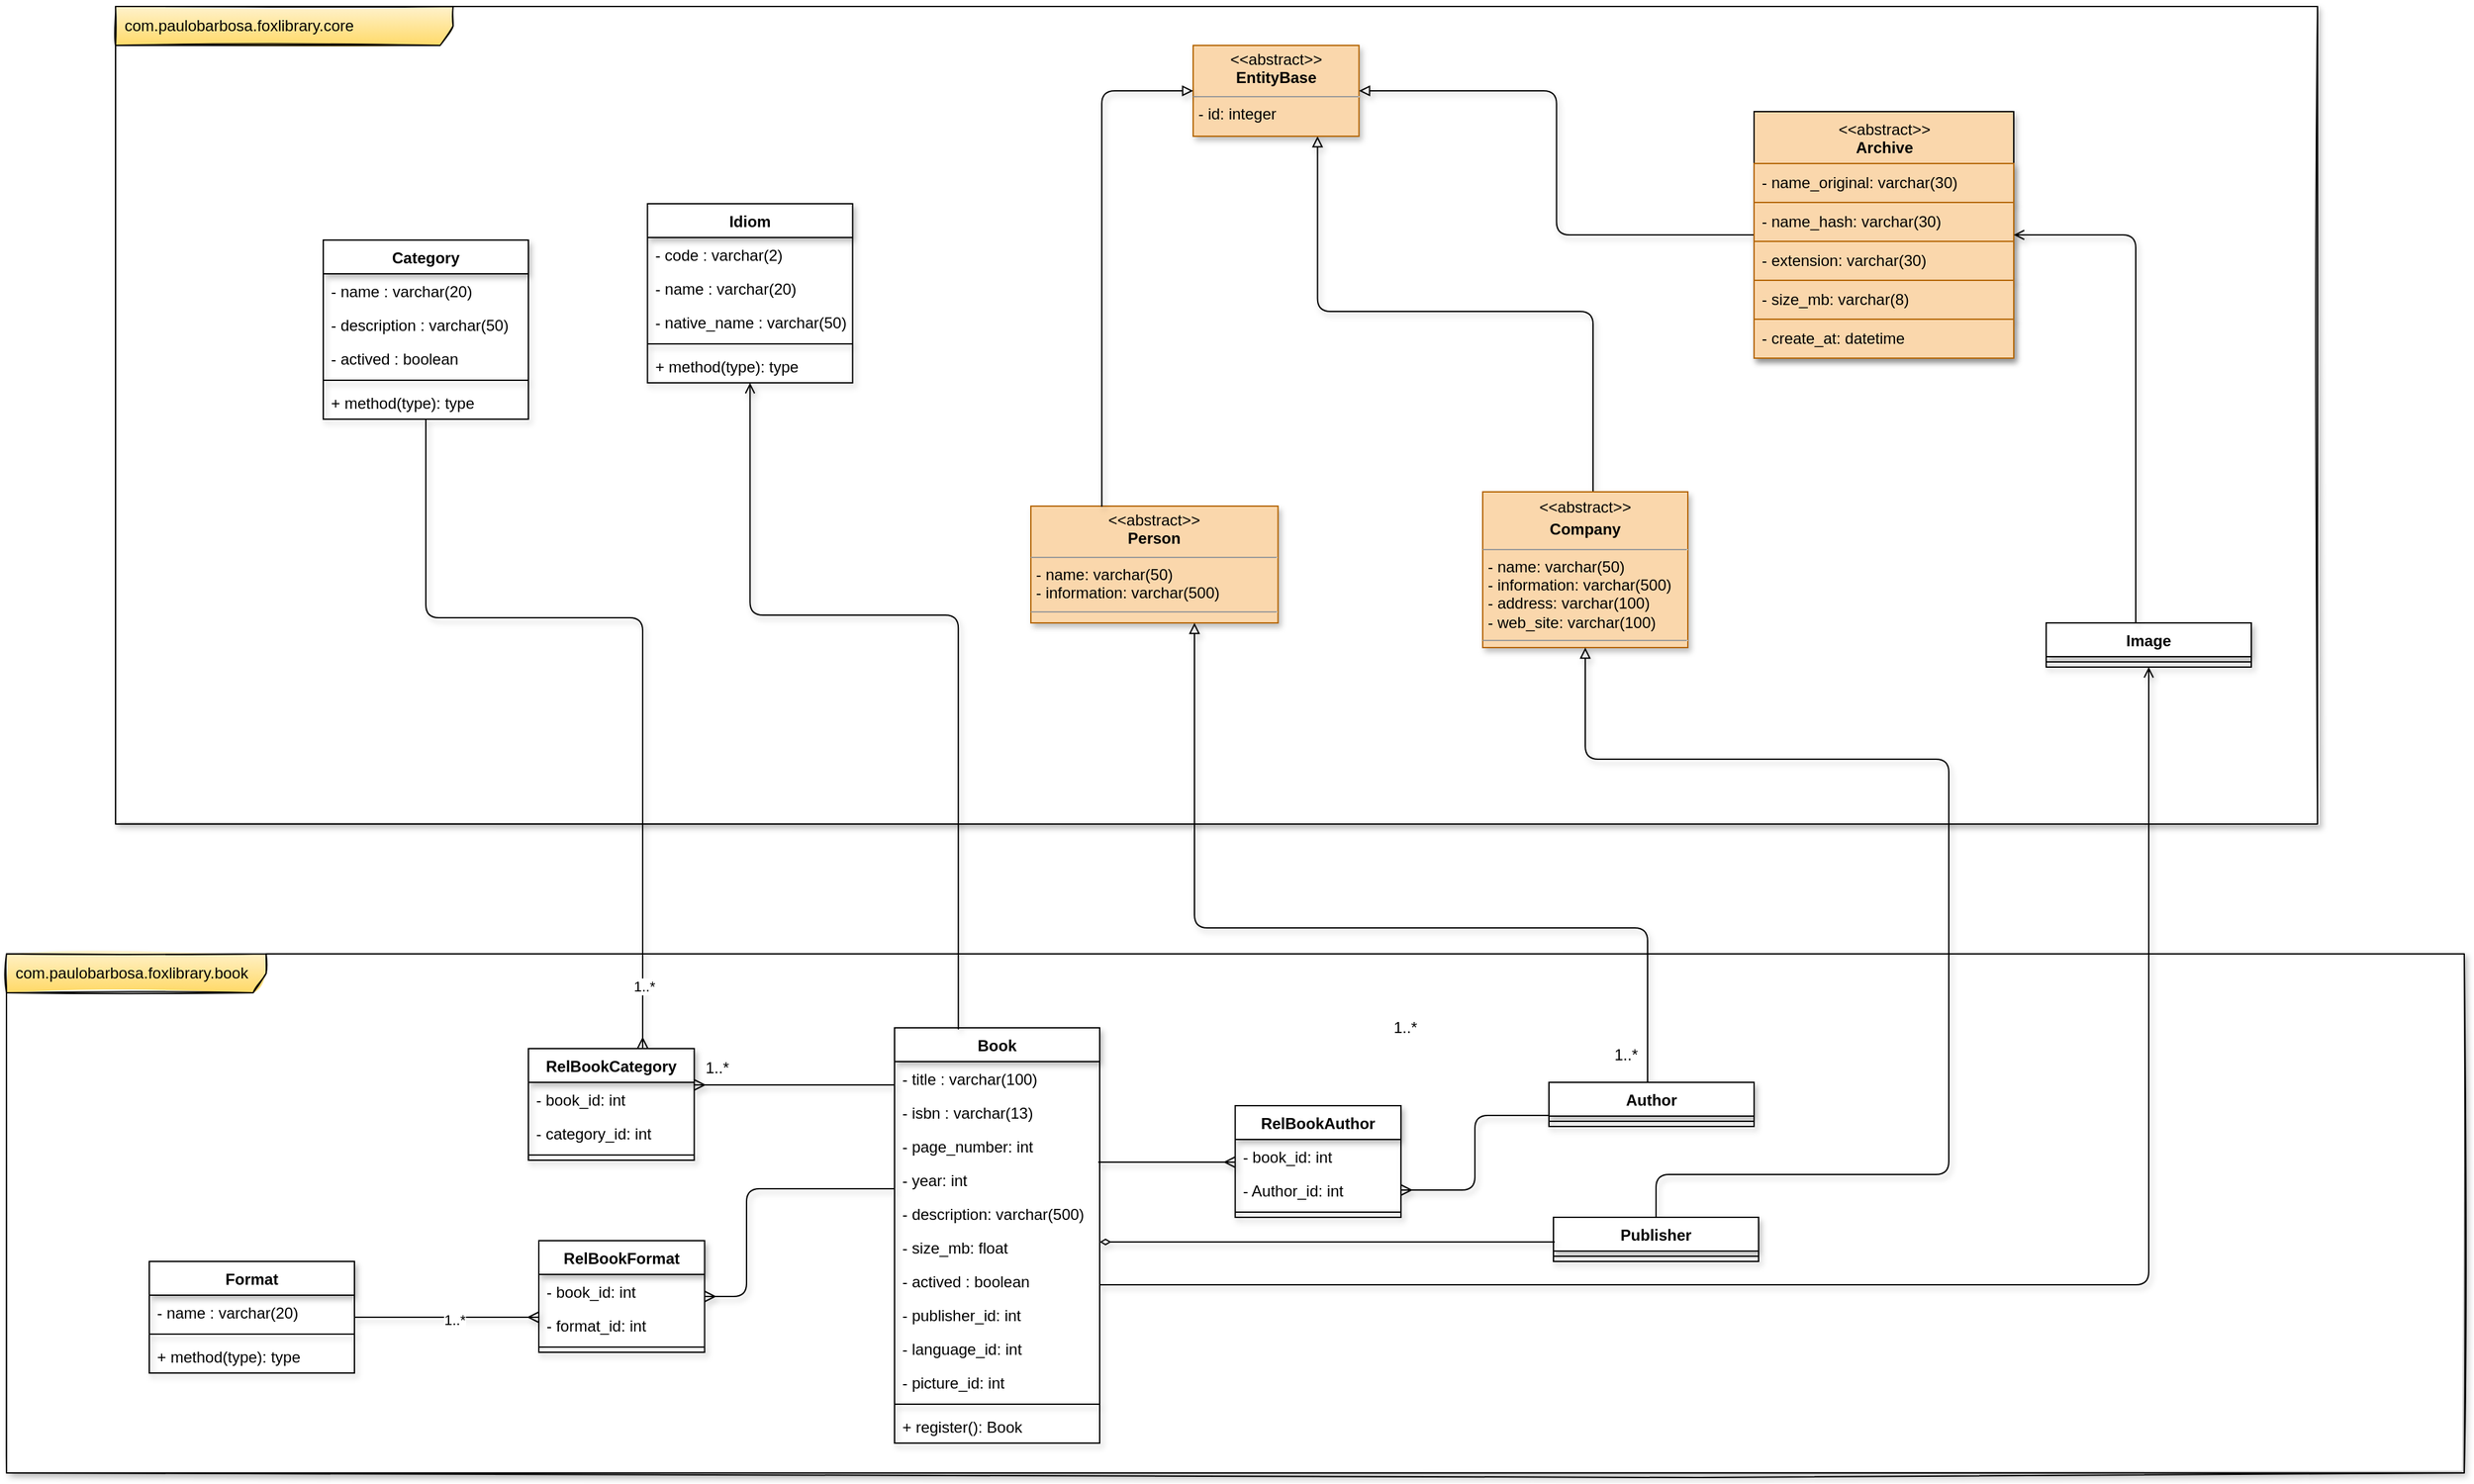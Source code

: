 <mxfile version="20.2.3" type="device"><diagram id="_a4kEIBP4VcMy15P3Lvp" name="Página-1"><mxGraphModel dx="4329" dy="2783" grid="1" gridSize="10" guides="1" tooltips="1" connect="1" arrows="1" fold="1" page="1" pageScale="1" pageWidth="1169" pageHeight="827" background="#FFFFFF" math="0" shadow="0"><root><mxCell id="0"/><mxCell id="1" parent="0"/><mxCell id="xvVdx18MZPaOGIBOBmCP-2" value="com.paulobarbosa.foxlibrary.core" style="shape=umlFrame;whiteSpace=wrap;html=1;width=260;height=30;boundedLbl=1;verticalAlign=middle;align=left;spacingLeft=5;swimlaneFillColor=default;shadow=1;sketch=1;points=[];strokeWidth=1;fillColor=#fff2cc;strokeColor=#000000;gradientColor=#ffd966;" parent="1" vertex="1"><mxGeometry x="-926" y="-741" width="1696" height="630" as="geometry"/></mxCell><mxCell id="xvVdx18MZPaOGIBOBmCP-9" value="com.paulobarbosa.foxlibrary.book" style="shape=umlFrame;whiteSpace=wrap;html=1;width=200;height=30;boundedLbl=1;verticalAlign=middle;align=left;spacingLeft=5;fontFamily=Helvetica;fontSize=12;shadow=1;sketch=1;swimlaneFillColor=default;fillColor=#fff2cc;strokeColor=#000000;gradientColor=#ffd966;" parent="1" vertex="1"><mxGeometry x="-1010" y="-11" width="1893" height="400" as="geometry"/></mxCell><mxCell id="XLRs5LXY_0hNzCLyWaXc-1" style="edgeStyle=orthogonalEdgeStyle;rounded=1;orthogonalLoop=1;jettySize=auto;html=1;entryX=0.75;entryY=1;entryDx=0;entryDy=0;shadow=1;sketch=0;swimlaneLine=1;endArrow=block;endFill=0;" parent="1" source="xvVdx18MZPaOGIBOBmCP-17" target="xvVdx18MZPaOGIBOBmCP-3" edge="1"><mxGeometry relative="1" as="geometry"><Array as="points"><mxPoint x="212" y="-506"/><mxPoint y="-506"/></Array></mxGeometry></mxCell><mxCell id="xvVdx18MZPaOGIBOBmCP-17" value="&lt;p style=&quot;margin: 4px 0px 0px; text-align: center; line-height: 1.4;&quot;&gt;&amp;lt;&amp;lt;abstract&amp;gt;&amp;gt;&lt;br&gt;&lt;b&gt;Company&lt;/b&gt;&lt;br&gt;&lt;/p&gt;&lt;hr size=&quot;1&quot;&gt;&lt;p style=&quot;margin:0px;margin-left:4px;&quot;&gt;- name: varchar(50)&lt;/p&gt;&lt;p style=&quot;margin:0px;margin-left:4px;&quot;&gt;- information: varchar(500)&amp;nbsp;&lt;/p&gt;&lt;p style=&quot;margin:0px;margin-left:4px;&quot;&gt;- address: varchar(100)&lt;br&gt;- web_site: varchar(100)&lt;br&gt;&lt;/p&gt;&lt;hr size=&quot;1&quot;&gt;&lt;p style=&quot;margin:0px;margin-left:4px;&quot;&gt;&lt;br&gt;&lt;/p&gt;" style="verticalAlign=top;align=left;overflow=fill;fontSize=12;fontFamily=Helvetica;html=1;glass=0;shadow=1;direction=west;sketch=0;swimlaneLine=1;swimlaneFillColor=default;fillColor=#fad7ac;strokeColor=#b46504;" parent="1" vertex="1"><mxGeometry x="127.0" y="-367" width="158" height="120" as="geometry"/></mxCell><mxCell id="xvVdx18MZPaOGIBOBmCP-3" value="&lt;p style=&quot;margin:0px;margin-top:4px;text-align:center;&quot;&gt;&amp;lt;&amp;lt;abstract&amp;gt;&amp;gt;&lt;b&gt;&lt;br&gt;EntityBase&lt;/b&gt;&lt;/p&gt;&lt;hr size=&quot;1&quot;&gt;&lt;p style=&quot;margin:0px;margin-left:4px;&quot;&gt;- id: integer&lt;/p&gt;&lt;p style=&quot;margin:0px;margin-left:4px;&quot;&gt;&lt;br&gt;&lt;/p&gt;" style="verticalAlign=top;align=left;overflow=fill;fontSize=12;fontFamily=Helvetica;html=1;shadow=1;sketch=0;swimlaneLine=1;swimlaneFillColor=default;fillColor=#fad7ac;strokeColor=#b46504;" parent="1" vertex="1"><mxGeometry x="-96" y="-711" width="127.71" height="70" as="geometry"/></mxCell><mxCell id="xvVdx18MZPaOGIBOBmCP-4" value="&lt;p style=&quot;margin:0px;margin-top:4px;text-align:center;&quot;&gt;&amp;lt;&amp;lt;abstract&amp;gt;&amp;gt;&lt;br&gt;&lt;b&gt;Person&lt;/b&gt;&lt;br&gt;&lt;/p&gt;&lt;hr size=&quot;1&quot;&gt;&lt;p style=&quot;margin:0px;margin-left:4px;&quot;&gt;- name: varchar(50)&lt;/p&gt;&lt;p style=&quot;margin:0px;margin-left:4px;&quot;&gt;- information: varchar(500)&amp;nbsp;&lt;/p&gt;&lt;hr size=&quot;1&quot;&gt;&lt;p style=&quot;margin:0px;margin-left:4px;&quot;&gt;&lt;br&gt;&lt;/p&gt;" style="verticalAlign=top;align=left;overflow=fill;fontSize=12;fontFamily=Helvetica;html=1;glass=0;shadow=1;sketch=0;swimlaneLine=1;swimlaneFillColor=default;fillColor=#fad7ac;strokeColor=#b46504;" parent="1" vertex="1"><mxGeometry x="-221" y="-356" width="190.35" height="90" as="geometry"/></mxCell><mxCell id="xvVdx18MZPaOGIBOBmCP-5" style="edgeStyle=orthogonalEdgeStyle;orthogonalLoop=1;jettySize=auto;html=1;exitX=0.287;exitY=0.005;exitDx=0;exitDy=0;entryX=0;entryY=0.5;entryDx=0;entryDy=0;fontFamily=Helvetica;fontSize=12;shadow=1;rounded=1;exitPerimeter=0;jumpStyle=gap;sketch=0;swimlaneLine=1;endArrow=block;endFill=0;" parent="1" source="xvVdx18MZPaOGIBOBmCP-4" target="xvVdx18MZPaOGIBOBmCP-3" edge="1"><mxGeometry relative="1" as="geometry"/></mxCell><mxCell id="dBhiBztnP12UG4fzQn2T-1" value="Idiom" style="swimlane;fontStyle=1;align=center;verticalAlign=top;childLayout=stackLayout;horizontal=1;startSize=26;horizontalStack=0;resizeParent=1;resizeParentMax=0;resizeLast=0;collapsible=1;marginBottom=0;shadow=1;rounded=0;glass=0;sketch=0;swimlaneFillColor=none;swimlaneLine=1;" parent="1" vertex="1"><mxGeometry x="-516.29" y="-589" width="158" height="138" as="geometry"><mxRectangle x="70" y="390" width="70" height="30" as="alternateBounds"/></mxGeometry></mxCell><mxCell id="dBhiBztnP12UG4fzQn2T-2" value="- code : varchar(2)&#10;&#10;" style="text;align=left;verticalAlign=top;spacingLeft=4;spacingRight=4;overflow=hidden;rotatable=0;points=[[0,0.5],[1,0.5]];portConstraint=eastwest;shadow=1;sketch=0;swimlaneLine=1;" parent="dBhiBztnP12UG4fzQn2T-1" vertex="1"><mxGeometry y="26" width="158" height="26" as="geometry"/></mxCell><mxCell id="dBhiBztnP12UG4fzQn2T-5" value="- name : varchar(20)&#10;&#10;" style="text;align=left;verticalAlign=top;spacingLeft=4;spacingRight=4;overflow=hidden;rotatable=0;points=[[0,0.5],[1,0.5]];portConstraint=eastwest;shadow=1;sketch=0;swimlaneLine=1;" parent="dBhiBztnP12UG4fzQn2T-1" vertex="1"><mxGeometry y="52" width="158" height="26" as="geometry"/></mxCell><mxCell id="dBhiBztnP12UG4fzQn2T-6" value="- native_name : varchar(50)&#10;&#10;" style="text;align=left;verticalAlign=top;spacingLeft=4;spacingRight=4;overflow=hidden;rotatable=0;points=[[0,0.5],[1,0.5]];portConstraint=eastwest;shadow=1;sketch=0;swimlaneLine=1;" parent="dBhiBztnP12UG4fzQn2T-1" vertex="1"><mxGeometry y="78" width="158" height="26" as="geometry"/></mxCell><mxCell id="dBhiBztnP12UG4fzQn2T-3" value="" style="line;strokeWidth=1;align=left;verticalAlign=middle;spacingTop=-1;spacingLeft=3;spacingRight=3;rotatable=0;labelPosition=right;points=[];portConstraint=eastwest;sketch=0;shadow=1;swimlaneLine=1;" parent="dBhiBztnP12UG4fzQn2T-1" vertex="1"><mxGeometry y="104" width="158" height="8" as="geometry"/></mxCell><mxCell id="dBhiBztnP12UG4fzQn2T-4" value="+ method(type): type" style="text;align=left;verticalAlign=top;spacingLeft=4;spacingRight=4;overflow=hidden;rotatable=0;points=[[0,0.5],[1,0.5]];portConstraint=eastwest;shadow=1;sketch=0;swimlaneLine=1;" parent="dBhiBztnP12UG4fzQn2T-1" vertex="1"><mxGeometry y="112" width="158" height="26" as="geometry"/></mxCell><mxCell id="bEU97W05F59ToFlCx9d9-20" style="edgeStyle=orthogonalEdgeStyle;rounded=1;orthogonalLoop=1;jettySize=auto;html=1;fontSize=12;shadow=1;sketch=0;swimlaneLine=1;endArrow=block;endFill=0;" parent="1" source="bEU97W05F59ToFlCx9d9-14" target="xvVdx18MZPaOGIBOBmCP-4" edge="1"><mxGeometry relative="1" as="geometry"><Array as="points"><mxPoint x="254" y="-31"/><mxPoint x="-95" y="-31"/></Array></mxGeometry></mxCell><mxCell id="bEU97W05F59ToFlCx9d9-14" value="Author" style="swimlane;fontStyle=1;align=center;verticalAlign=top;childLayout=stackLayout;horizontal=1;startSize=26;horizontalStack=0;resizeParent=1;resizeParentMax=0;resizeLast=0;collapsible=1;marginBottom=0;shadow=1;rounded=0;glass=0;sketch=0;swimlaneFillColor=none;swimlaneLine=1;" parent="1" vertex="1"><mxGeometry x="178" y="88" width="158" height="34" as="geometry"><mxRectangle x="300" y="520" width="70" height="30" as="alternateBounds"/></mxGeometry></mxCell><mxCell id="bEU97W05F59ToFlCx9d9-18" value="" style="line;strokeWidth=1;align=left;verticalAlign=middle;spacingTop=-1;spacingLeft=3;spacingRight=3;rotatable=0;labelPosition=right;points=[];portConstraint=eastwest;sketch=0;shadow=1;swimlaneLine=1;" parent="bEU97W05F59ToFlCx9d9-14" vertex="1"><mxGeometry y="26" width="158" height="8" as="geometry"/></mxCell><mxCell id="bEU97W05F59ToFlCx9d9-23" style="edgeStyle=orthogonalEdgeStyle;shape=connector;rounded=1;sketch=0;orthogonalLoop=1;jettySize=auto;html=1;shadow=1;labelBackgroundColor=default;fontFamily=Helvetica;fontSize=12;fontColor=default;endArrow=block;swimlaneLine=1;endFill=0;" parent="1" source="bEU97W05F59ToFlCx9d9-21" target="xvVdx18MZPaOGIBOBmCP-17" edge="1"><mxGeometry relative="1" as="geometry"><Array as="points"><mxPoint x="486" y="159"/><mxPoint x="486" y="-161"/><mxPoint x="206" y="-161"/></Array></mxGeometry></mxCell><mxCell id="bEU97W05F59ToFlCx9d9-21" value="Publisher" style="swimlane;fontStyle=1;align=center;verticalAlign=top;childLayout=stackLayout;horizontal=1;startSize=26;horizontalStack=0;resizeParent=1;resizeParentMax=0;resizeLast=0;collapsible=1;marginBottom=0;shadow=1;rounded=0;glass=0;sketch=0;swimlaneFillColor=none;swimlaneLine=1;" parent="1" vertex="1"><mxGeometry x="181.5" y="192" width="158" height="34" as="geometry"><mxRectangle x="300" y="520" width="70" height="30" as="alternateBounds"/></mxGeometry></mxCell><mxCell id="bEU97W05F59ToFlCx9d9-22" value="" style="line;strokeWidth=1;align=left;verticalAlign=middle;spacingTop=-1;spacingLeft=3;spacingRight=3;rotatable=0;labelPosition=right;points=[];portConstraint=eastwest;sketch=0;shadow=1;swimlaneLine=1;" parent="bEU97W05F59ToFlCx9d9-21" vertex="1"><mxGeometry y="26" width="158" height="8" as="geometry"/></mxCell><mxCell id="bEU97W05F59ToFlCx9d9-106" style="edgeStyle=orthogonalEdgeStyle;shape=connector;rounded=1;sketch=0;orthogonalLoop=1;jettySize=auto;html=1;shadow=1;labelBackgroundColor=default;fontFamily=Helvetica;fontSize=12;fontColor=default;endArrow=open;endFill=0;swimlaneLine=1;" parent="1" source="bEU97W05F59ToFlCx9d9-25" target="bEU97W05F59ToFlCx9d9-103" edge="1"><mxGeometry relative="1" as="geometry"><Array as="points"><mxPoint x="640" y="244"/></Array></mxGeometry></mxCell><mxCell id="bEU97W05F59ToFlCx9d9-25" value="Book" style="swimlane;fontStyle=1;align=center;verticalAlign=top;childLayout=stackLayout;horizontal=1;startSize=26;horizontalStack=0;resizeParent=1;resizeParentMax=0;resizeLast=0;collapsible=1;marginBottom=0;shadow=1;rounded=0;glass=0;sketch=0;swimlaneFillColor=none;swimlaneLine=1;" parent="1" vertex="1"><mxGeometry x="-326" y="46" width="158" height="320" as="geometry"><mxRectangle x="70" y="390" width="70" height="30" as="alternateBounds"/></mxGeometry></mxCell><mxCell id="bEU97W05F59ToFlCx9d9-26" value="- title : varchar(100)&#10;&#10;" style="text;align=left;verticalAlign=top;spacingLeft=4;spacingRight=4;overflow=hidden;rotatable=0;points=[[0,0.5],[1,0.5]];portConstraint=eastwest;shadow=1;sketch=0;swimlaneLine=1;" parent="bEU97W05F59ToFlCx9d9-25" vertex="1"><mxGeometry y="26" width="158" height="26" as="geometry"/></mxCell><mxCell id="bEU97W05F59ToFlCx9d9-27" value="- isbn : varchar(13)&#10;&#10;" style="text;align=left;verticalAlign=top;spacingLeft=4;spacingRight=4;overflow=hidden;rotatable=0;points=[[0,0.5],[1,0.5]];portConstraint=eastwest;shadow=1;sketch=0;swimlaneLine=1;" parent="bEU97W05F59ToFlCx9d9-25" vertex="1"><mxGeometry y="52" width="158" height="26" as="geometry"/></mxCell><mxCell id="bEU97W05F59ToFlCx9d9-28" value="- page_number: int" style="text;align=left;verticalAlign=top;spacingLeft=4;spacingRight=4;overflow=hidden;rotatable=0;points=[[0,0.5],[1,0.5]];portConstraint=eastwest;shadow=1;sketch=0;swimlaneLine=1;" parent="bEU97W05F59ToFlCx9d9-25" vertex="1"><mxGeometry y="78" width="158" height="26" as="geometry"/></mxCell><mxCell id="bEU97W05F59ToFlCx9d9-31" value="- year: int" style="text;align=left;verticalAlign=top;spacingLeft=4;spacingRight=4;overflow=hidden;rotatable=0;points=[[0,0.5],[1,0.5]];portConstraint=eastwest;shadow=1;sketch=0;swimlaneLine=1;" parent="bEU97W05F59ToFlCx9d9-25" vertex="1"><mxGeometry y="104" width="158" height="26" as="geometry"/></mxCell><mxCell id="bEU97W05F59ToFlCx9d9-32" value="- description: varchar(500)" style="text;align=left;verticalAlign=top;spacingLeft=4;spacingRight=4;overflow=hidden;rotatable=0;points=[[0,0.5],[1,0.5]];portConstraint=eastwest;shadow=1;sketch=0;swimlaneLine=1;" parent="bEU97W05F59ToFlCx9d9-25" vertex="1"><mxGeometry y="130" width="158" height="26" as="geometry"/></mxCell><mxCell id="bEU97W05F59ToFlCx9d9-33" value="- size_mb: float" style="text;align=left;verticalAlign=top;spacingLeft=4;spacingRight=4;overflow=hidden;rotatable=0;points=[[0,0.5],[1,0.5]];portConstraint=eastwest;shadow=1;sketch=0;swimlaneLine=1;" parent="bEU97W05F59ToFlCx9d9-25" vertex="1"><mxGeometry y="156" width="158" height="26" as="geometry"/></mxCell><mxCell id="bEU97W05F59ToFlCx9d9-144" value="- actived : boolean&#10;&#10;" style="text;align=left;verticalAlign=top;spacingLeft=4;spacingRight=4;overflow=hidden;rotatable=0;points=[[0,0.5],[1,0.5]];portConstraint=eastwest;shadow=1;sketch=0;swimlaneLine=1;" parent="bEU97W05F59ToFlCx9d9-25" vertex="1"><mxGeometry y="182" width="158" height="26" as="geometry"/></mxCell><mxCell id="bEU97W05F59ToFlCx9d9-34" value="- publisher_id: int" style="text;align=left;verticalAlign=top;spacingLeft=4;spacingRight=4;overflow=hidden;rotatable=0;points=[[0,0.5],[1,0.5]];portConstraint=eastwest;shadow=1;sketch=0;swimlaneLine=1;" parent="bEU97W05F59ToFlCx9d9-25" vertex="1"><mxGeometry y="208" width="158" height="26" as="geometry"/></mxCell><mxCell id="bEU97W05F59ToFlCx9d9-35" value="- language_id: int" style="text;align=left;verticalAlign=top;spacingLeft=4;spacingRight=4;overflow=hidden;rotatable=0;points=[[0,0.5],[1,0.5]];portConstraint=eastwest;shadow=1;sketch=0;swimlaneLine=1;" parent="bEU97W05F59ToFlCx9d9-25" vertex="1"><mxGeometry y="234" width="158" height="26" as="geometry"/></mxCell><mxCell id="bEU97W05F59ToFlCx9d9-36" value="- picture_id: int" style="text;align=left;verticalAlign=top;spacingLeft=4;spacingRight=4;overflow=hidden;rotatable=0;points=[[0,0.5],[1,0.5]];portConstraint=eastwest;shadow=1;sketch=0;swimlaneLine=1;" parent="bEU97W05F59ToFlCx9d9-25" vertex="1"><mxGeometry y="260" width="158" height="26" as="geometry"/></mxCell><mxCell id="bEU97W05F59ToFlCx9d9-29" value="" style="line;strokeWidth=1;align=left;verticalAlign=middle;spacingTop=-1;spacingLeft=3;spacingRight=3;rotatable=0;labelPosition=right;points=[];portConstraint=eastwest;sketch=0;shadow=1;swimlaneLine=1;" parent="bEU97W05F59ToFlCx9d9-25" vertex="1"><mxGeometry y="286" width="158" height="8" as="geometry"/></mxCell><mxCell id="bEU97W05F59ToFlCx9d9-30" value="+ register(): Book" style="text;align=left;verticalAlign=top;spacingLeft=4;spacingRight=4;overflow=hidden;rotatable=0;points=[[0,0.5],[1,0.5]];portConstraint=eastwest;shadow=1;sketch=0;swimlaneLine=1;" parent="bEU97W05F59ToFlCx9d9-25" vertex="1"><mxGeometry y="294" width="158" height="26" as="geometry"/></mxCell><mxCell id="bEU97W05F59ToFlCx9d9-37" style="shape=connector;rounded=1;sketch=0;orthogonalLoop=1;jettySize=auto;html=1;shadow=1;labelBackgroundColor=default;fontFamily=Helvetica;fontSize=12;fontColor=default;endArrow=none;entryX=0.006;entryY=0.566;entryDx=0;entryDy=0;entryPerimeter=0;endFill=0;edgeStyle=elbowEdgeStyle;elbow=vertical;swimlaneLine=1;startArrow=diamondThin;startFill=0;" parent="1" source="bEU97W05F59ToFlCx9d9-25" target="bEU97W05F59ToFlCx9d9-21" edge="1"><mxGeometry relative="1" as="geometry"/></mxCell><mxCell id="bEU97W05F59ToFlCx9d9-53" style="edgeStyle=orthogonalEdgeStyle;shape=connector;rounded=1;sketch=0;orthogonalLoop=1;jettySize=auto;html=1;shadow=1;labelBackgroundColor=default;fontFamily=Helvetica;fontSize=12;fontColor=default;endArrow=none;endFill=0;swimlaneLine=1;startArrow=ERmany;startFill=0;" parent="1" source="bEU97W05F59ToFlCx9d9-41" target="bEU97W05F59ToFlCx9d9-25" edge="1"><mxGeometry relative="1" as="geometry"><Array as="points"><mxPoint x="-440" y="253"/><mxPoint x="-440" y="170"/></Array></mxGeometry></mxCell><mxCell id="bEU97W05F59ToFlCx9d9-54" style="edgeStyle=orthogonalEdgeStyle;shape=connector;rounded=1;sketch=0;orthogonalLoop=1;jettySize=auto;html=1;shadow=1;labelBackgroundColor=default;fontFamily=Helvetica;fontSize=12;fontColor=default;endArrow=none;endFill=0;swimlaneLine=1;startArrow=ERmany;startFill=0;" parent="1" source="bEU97W05F59ToFlCx9d9-41" target="8YlM028Op5R0n4TvQBBm-1" edge="1"><mxGeometry relative="1" as="geometry"><Array as="points"><mxPoint x="-660" y="269"/><mxPoint x="-660" y="269"/></Array><mxPoint x="-486" y="49" as="targetPoint"/></mxGeometry></mxCell><mxCell id="8YlM028Op5R0n4TvQBBm-7" value="1..*" style="edgeLabel;html=1;align=center;verticalAlign=middle;resizable=0;points=[];" vertex="1" connectable="0" parent="bEU97W05F59ToFlCx9d9-54"><mxGeometry x="-0.078" y="2" relative="1" as="geometry"><mxPoint as="offset"/></mxGeometry></mxCell><mxCell id="bEU97W05F59ToFlCx9d9-41" value="RelBookFormat" style="swimlane;fontStyle=1;align=center;verticalAlign=top;childLayout=stackLayout;horizontal=1;startSize=26;horizontalStack=0;resizeParent=1;resizeParentMax=0;resizeLast=0;collapsible=1;marginBottom=0;shadow=1;rounded=0;glass=0;sketch=0;swimlaneFillColor=none;swimlaneLine=1;" parent="1" vertex="1"><mxGeometry x="-600" y="210" width="127.71" height="86" as="geometry"><mxRectangle x="70" y="390" width="70" height="30" as="alternateBounds"/></mxGeometry></mxCell><mxCell id="bEU97W05F59ToFlCx9d9-48" value="- book_id: int" style="text;align=left;verticalAlign=top;spacingLeft=4;spacingRight=4;overflow=hidden;rotatable=0;points=[[0,0.5],[1,0.5]];portConstraint=eastwest;shadow=1;sketch=0;swimlaneLine=1;" parent="bEU97W05F59ToFlCx9d9-41" vertex="1"><mxGeometry y="26" width="127.71" height="26" as="geometry"/></mxCell><mxCell id="bEU97W05F59ToFlCx9d9-52" value="- format_id: int" style="text;align=left;verticalAlign=top;spacingLeft=4;spacingRight=4;overflow=hidden;rotatable=0;points=[[0,0.5],[1,0.5]];portConstraint=eastwest;shadow=1;sketch=0;swimlaneLine=1;" parent="bEU97W05F59ToFlCx9d9-41" vertex="1"><mxGeometry y="52" width="127.71" height="26" as="geometry"/></mxCell><mxCell id="bEU97W05F59ToFlCx9d9-45" value="" style="line;strokeWidth=1;align=left;verticalAlign=middle;spacingTop=-1;spacingLeft=3;spacingRight=3;rotatable=0;labelPosition=right;points=[];portConstraint=eastwest;sketch=0;shadow=1;swimlaneLine=1;" parent="bEU97W05F59ToFlCx9d9-41" vertex="1"><mxGeometry y="78" width="127.71" height="8" as="geometry"/></mxCell><mxCell id="bEU97W05F59ToFlCx9d9-47" style="edgeStyle=orthogonalEdgeStyle;shape=connector;rounded=1;sketch=0;orthogonalLoop=1;jettySize=auto;html=1;shadow=1;labelBackgroundColor=default;fontFamily=Helvetica;fontSize=12;fontColor=default;endArrow=open;endFill=0;exitX=0.311;exitY=0.004;exitDx=0;exitDy=0;exitPerimeter=0;elbow=vertical;swimlaneLine=1;" parent="1" source="bEU97W05F59ToFlCx9d9-25" target="dBhiBztnP12UG4fzQn2T-1" edge="1"><mxGeometry relative="1" as="geometry"><mxPoint x="-266" y="49" as="sourcePoint"/><Array as="points"><mxPoint x="-276" y="-272"/></Array></mxGeometry></mxCell><mxCell id="bEU97W05F59ToFlCx9d9-56" value="RelBookAuthor" style="swimlane;fontStyle=1;align=center;verticalAlign=top;childLayout=stackLayout;horizontal=1;startSize=26;horizontalStack=0;resizeParent=1;resizeParentMax=0;resizeLast=0;collapsible=1;marginBottom=0;shadow=1;rounded=0;glass=0;sketch=0;swimlaneFillColor=none;swimlaneLine=1;" parent="1" vertex="1"><mxGeometry x="-63.65" y="106" width="127.71" height="86" as="geometry"><mxRectangle x="70" y="390" width="70" height="30" as="alternateBounds"/></mxGeometry></mxCell><mxCell id="bEU97W05F59ToFlCx9d9-57" value="- book_id: int" style="text;align=left;verticalAlign=top;spacingLeft=4;spacingRight=4;overflow=hidden;rotatable=0;points=[[0,0.5],[1,0.5]];portConstraint=eastwest;shadow=1;sketch=0;swimlaneLine=1;" parent="bEU97W05F59ToFlCx9d9-56" vertex="1"><mxGeometry y="26" width="127.71" height="26" as="geometry"/></mxCell><mxCell id="bEU97W05F59ToFlCx9d9-58" value="- Author_id: int" style="text;align=left;verticalAlign=top;spacingLeft=4;spacingRight=4;overflow=hidden;rotatable=0;points=[[0,0.5],[1,0.5]];portConstraint=eastwest;shadow=1;sketch=0;swimlaneLine=1;" parent="bEU97W05F59ToFlCx9d9-56" vertex="1"><mxGeometry y="52" width="127.71" height="26" as="geometry"/></mxCell><mxCell id="bEU97W05F59ToFlCx9d9-59" value="" style="line;strokeWidth=1;align=left;verticalAlign=middle;spacingTop=-1;spacingLeft=3;spacingRight=3;rotatable=0;labelPosition=right;points=[];portConstraint=eastwest;sketch=0;shadow=1;swimlaneLine=1;" parent="bEU97W05F59ToFlCx9d9-56" vertex="1"><mxGeometry y="78" width="127.71" height="8" as="geometry"/></mxCell><mxCell id="bEU97W05F59ToFlCx9d9-60" style="edgeStyle=elbowEdgeStyle;shape=connector;rounded=1;sketch=0;orthogonalLoop=1;jettySize=auto;html=1;entryX=0;entryY=0.75;entryDx=0;entryDy=0;shadow=1;labelBackgroundColor=default;fontFamily=Helvetica;fontSize=12;fontColor=default;endArrow=none;endFill=0;swimlaneLine=1;startArrow=ERmany;startFill=0;" parent="1" source="bEU97W05F59ToFlCx9d9-58" target="bEU97W05F59ToFlCx9d9-14" edge="1"><mxGeometry relative="1" as="geometry"/></mxCell><mxCell id="bEU97W05F59ToFlCx9d9-61" style="edgeStyle=elbowEdgeStyle;shape=connector;rounded=1;sketch=0;orthogonalLoop=1;jettySize=auto;html=1;entryX=0.993;entryY=0.988;entryDx=0;entryDy=0;entryPerimeter=0;shadow=1;labelBackgroundColor=default;fontFamily=Helvetica;fontSize=12;fontColor=default;endArrow=none;endFill=0;elbow=vertical;swimlaneLine=1;startArrow=ERmany;startFill=0;" parent="1" source="bEU97W05F59ToFlCx9d9-57" target="bEU97W05F59ToFlCx9d9-28" edge="1"><mxGeometry relative="1" as="geometry"/></mxCell><mxCell id="bEU97W05F59ToFlCx9d9-66" value="Category" style="swimlane;fontStyle=1;align=center;verticalAlign=top;childLayout=stackLayout;horizontal=1;startSize=26;horizontalStack=0;resizeParent=1;resizeParentMax=0;resizeLast=0;collapsible=1;marginBottom=0;shadow=1;rounded=0;glass=0;sketch=0;swimlaneFillColor=none;swimlaneLine=1;" parent="1" vertex="1"><mxGeometry x="-766" y="-561" width="158" height="138" as="geometry"><mxRectangle x="70" y="390" width="70" height="30" as="alternateBounds"/></mxGeometry></mxCell><mxCell id="bEU97W05F59ToFlCx9d9-68" value="- name : varchar(20)&#10;&#10;" style="text;align=left;verticalAlign=top;spacingLeft=4;spacingRight=4;overflow=hidden;rotatable=0;points=[[0,0.5],[1,0.5]];portConstraint=eastwest;shadow=1;sketch=0;swimlaneLine=1;" parent="bEU97W05F59ToFlCx9d9-66" vertex="1"><mxGeometry y="26" width="158" height="26" as="geometry"/></mxCell><mxCell id="bEU97W05F59ToFlCx9d9-69" value="- description : varchar(50)&#10;&#10;" style="text;align=left;verticalAlign=top;spacingLeft=4;spacingRight=4;overflow=hidden;rotatable=0;points=[[0,0.5],[1,0.5]];portConstraint=eastwest;shadow=1;sketch=0;swimlaneLine=1;" parent="bEU97W05F59ToFlCx9d9-66" vertex="1"><mxGeometry y="52" width="158" height="26" as="geometry"/></mxCell><mxCell id="bEU97W05F59ToFlCx9d9-102" value="- actived : boolean&#10;&#10;" style="text;align=left;verticalAlign=top;spacingLeft=4;spacingRight=4;overflow=hidden;rotatable=0;points=[[0,0.5],[1,0.5]];portConstraint=eastwest;shadow=1;sketch=0;swimlaneLine=1;" parent="bEU97W05F59ToFlCx9d9-66" vertex="1"><mxGeometry y="78" width="158" height="26" as="geometry"/></mxCell><mxCell id="bEU97W05F59ToFlCx9d9-70" value="" style="line;strokeWidth=1;align=left;verticalAlign=middle;spacingTop=-1;spacingLeft=3;spacingRight=3;rotatable=0;labelPosition=right;points=[];portConstraint=eastwest;sketch=0;shadow=1;swimlaneLine=1;" parent="bEU97W05F59ToFlCx9d9-66" vertex="1"><mxGeometry y="104" width="158" height="8" as="geometry"/></mxCell><mxCell id="bEU97W05F59ToFlCx9d9-71" value="+ method(type): type" style="text;align=left;verticalAlign=top;spacingLeft=4;spacingRight=4;overflow=hidden;rotatable=0;points=[[0,0.5],[1,0.5]];portConstraint=eastwest;shadow=1;sketch=0;swimlaneLine=1;" parent="bEU97W05F59ToFlCx9d9-66" vertex="1"><mxGeometry y="112" width="158" height="26" as="geometry"/></mxCell><mxCell id="bEU97W05F59ToFlCx9d9-103" value="Image" style="swimlane;fontStyle=1;align=center;verticalAlign=top;childLayout=stackLayout;horizontal=1;startSize=26;horizontalStack=0;resizeParent=1;resizeParentMax=0;resizeLast=0;collapsible=1;marginBottom=0;shadow=1;rounded=0;glass=0;sketch=0;swimlaneFillColor=none;swimlaneLine=1;" parent="1" vertex="1"><mxGeometry x="561" y="-266" width="158" height="34" as="geometry"><mxRectangle x="300" y="520" width="70" height="30" as="alternateBounds"/></mxGeometry></mxCell><mxCell id="bEU97W05F59ToFlCx9d9-104" value="" style="line;strokeWidth=1;align=left;verticalAlign=middle;spacingTop=-1;spacingLeft=3;spacingRight=3;rotatable=0;labelPosition=right;points=[];portConstraint=eastwest;sketch=0;shadow=1;swimlaneLine=1;" parent="bEU97W05F59ToFlCx9d9-103" vertex="1"><mxGeometry y="26" width="158" height="8" as="geometry"/></mxCell><mxCell id="bEU97W05F59ToFlCx9d9-111" style="edgeStyle=orthogonalEdgeStyle;shape=connector;rounded=1;sketch=0;orthogonalLoop=1;jettySize=auto;html=1;shadow=1;labelBackgroundColor=default;fontFamily=Helvetica;fontSize=12;fontColor=default;endArrow=none;endFill=0;swimlaneLine=1;startArrow=ERmany;startFill=0;" parent="1" source="bEU97W05F59ToFlCx9d9-107" target="bEU97W05F59ToFlCx9d9-25" edge="1"><mxGeometry relative="1" as="geometry"><Array as="points"><mxPoint x="-380" y="90"/><mxPoint x="-380" y="90"/></Array></mxGeometry></mxCell><mxCell id="bEU97W05F59ToFlCx9d9-138" value="1..*" style="edgeLabel;html=1;align=center;verticalAlign=middle;resizable=0;points=[];fontSize=12;fontFamily=Helvetica;fontColor=default;" parent="bEU97W05F59ToFlCx9d9-111" vertex="1" connectable="0"><mxGeometry x="-0.891" y="-2" relative="1" as="geometry"><mxPoint x="9" y="-15" as="offset"/></mxGeometry></mxCell><mxCell id="bEU97W05F59ToFlCx9d9-142" value="1..*" style="edgeLabel;html=1;align=center;verticalAlign=middle;resizable=0;points=[];fontSize=12;fontFamily=Helvetica;fontColor=default;" parent="bEU97W05F59ToFlCx9d9-111" vertex="1" connectable="0"><mxGeometry x="-0.891" y="-2" relative="1" as="geometry"><mxPoint x="539" y="-46" as="offset"/></mxGeometry></mxCell><mxCell id="bEU97W05F59ToFlCx9d9-143" value="1..*" style="edgeLabel;html=1;align=center;verticalAlign=middle;resizable=0;points=[];fontSize=12;fontFamily=Helvetica;fontColor=default;" parent="bEU97W05F59ToFlCx9d9-111" vertex="1" connectable="0"><mxGeometry x="-0.891" y="-2" relative="1" as="geometry"><mxPoint x="709" y="-25" as="offset"/></mxGeometry></mxCell><mxCell id="bEU97W05F59ToFlCx9d9-112" style="edgeStyle=orthogonalEdgeStyle;shape=connector;rounded=1;sketch=0;orthogonalLoop=1;jettySize=auto;html=1;shadow=1;labelBackgroundColor=default;fontFamily=Helvetica;fontSize=12;fontColor=default;endArrow=none;endFill=0;swimlaneLine=1;startArrow=ERmany;startFill=0;" parent="1" source="bEU97W05F59ToFlCx9d9-107" target="bEU97W05F59ToFlCx9d9-66" edge="1"><mxGeometry relative="1" as="geometry"><Array as="points"><mxPoint x="-520" y="-270"/><mxPoint x="-687" y="-270"/></Array></mxGeometry></mxCell><mxCell id="8YlM028Op5R0n4TvQBBm-8" value="1..*" style="edgeLabel;html=1;align=center;verticalAlign=middle;resizable=0;points=[];" vertex="1" connectable="0" parent="bEU97W05F59ToFlCx9d9-112"><mxGeometry x="-0.853" y="-1" relative="1" as="geometry"><mxPoint as="offset"/></mxGeometry></mxCell><mxCell id="bEU97W05F59ToFlCx9d9-107" value="RelBookCategory" style="swimlane;fontStyle=1;align=center;verticalAlign=top;childLayout=stackLayout;horizontal=1;startSize=26;horizontalStack=0;resizeParent=1;resizeParentMax=0;resizeLast=0;collapsible=1;marginBottom=0;shadow=1;rounded=0;glass=0;sketch=0;swimlaneFillColor=none;swimlaneLine=1;" parent="1" vertex="1"><mxGeometry x="-608" y="62" width="127.71" height="86" as="geometry"><mxRectangle x="70" y="390" width="70" height="30" as="alternateBounds"/></mxGeometry></mxCell><mxCell id="bEU97W05F59ToFlCx9d9-108" value="- book_id: int" style="text;align=left;verticalAlign=top;spacingLeft=4;spacingRight=4;overflow=hidden;rotatable=0;points=[[0,0.5],[1,0.5]];portConstraint=eastwest;shadow=1;sketch=0;swimlaneLine=1;" parent="bEU97W05F59ToFlCx9d9-107" vertex="1"><mxGeometry y="26" width="127.71" height="26" as="geometry"/></mxCell><mxCell id="bEU97W05F59ToFlCx9d9-109" value="- category_id: int" style="text;align=left;verticalAlign=top;spacingLeft=4;spacingRight=4;overflow=hidden;rotatable=0;points=[[0,0.5],[1,0.5]];portConstraint=eastwest;shadow=1;sketch=0;swimlaneLine=1;" parent="bEU97W05F59ToFlCx9d9-107" vertex="1"><mxGeometry y="52" width="127.71" height="26" as="geometry"/></mxCell><mxCell id="bEU97W05F59ToFlCx9d9-110" value="" style="line;strokeWidth=1;align=left;verticalAlign=middle;spacingTop=-1;spacingLeft=3;spacingRight=3;rotatable=0;labelPosition=right;points=[];portConstraint=eastwest;sketch=0;shadow=1;swimlaneLine=1;" parent="bEU97W05F59ToFlCx9d9-107" vertex="1"><mxGeometry y="78" width="127.71" height="8" as="geometry"/></mxCell><mxCell id="bEU97W05F59ToFlCx9d9-136" style="edgeStyle=orthogonalEdgeStyle;shape=connector;rounded=1;sketch=0;orthogonalLoop=1;jettySize=auto;html=1;shadow=1;labelBackgroundColor=default;fontFamily=Helvetica;fontSize=12;fontColor=default;endArrow=block;endFill=0;swimlaneLine=1;" parent="1" source="bEU97W05F59ToFlCx9d9-128" target="xvVdx18MZPaOGIBOBmCP-3" edge="1"><mxGeometry relative="1" as="geometry"/></mxCell><mxCell id="bEU97W05F59ToFlCx9d9-128" value="&amp;lt;&amp;lt;abstract&amp;gt;&amp;gt;&lt;br&gt;&lt;b&gt;Archive&lt;/b&gt;" style="swimlane;fontStyle=0;align=center;verticalAlign=top;childLayout=stackLayout;horizontal=1;startSize=40;horizontalStack=0;resizeParent=1;resizeParentMax=0;resizeLast=0;collapsible=0;marginBottom=0;html=1;rounded=0;shadow=1;labelBackgroundColor=none;sketch=0;fontFamily=Helvetica;fontSize=12;strokeWidth=1;swimlaneFillColor=default;swimlaneLine=1;fillColor=#fad7ac;strokeColor=default;gradientColor=none;" parent="1" vertex="1"><mxGeometry x="336" y="-660" width="200" height="190" as="geometry"/></mxCell><mxCell id="bEU97W05F59ToFlCx9d9-129" value="- name_original: varchar(30)" style="text;html=1;align=left;verticalAlign=middle;spacingLeft=4;spacingRight=4;overflow=hidden;rotatable=0;points=[[0,0.5],[1,0.5]];portConstraint=eastwest;rounded=0;shadow=1;labelBackgroundColor=none;sketch=0;fontFamily=Helvetica;fontSize=12;swimlaneLine=1;fillColor=#fad7ac;strokeColor=#b46504;" parent="bEU97W05F59ToFlCx9d9-128" vertex="1"><mxGeometry y="40" width="200" height="30" as="geometry"/></mxCell><mxCell id="bEU97W05F59ToFlCx9d9-132" value="- name_hash: varchar(30)" style="text;html=1;align=left;verticalAlign=middle;spacingLeft=4;spacingRight=4;overflow=hidden;rotatable=0;points=[[0,0.5],[1,0.5]];portConstraint=eastwest;rounded=0;shadow=1;labelBackgroundColor=none;sketch=0;fontFamily=Helvetica;fontSize=12;swimlaneLine=1;fillColor=#fad7ac;strokeColor=#b46504;" parent="bEU97W05F59ToFlCx9d9-128" vertex="1"><mxGeometry y="70" width="200" height="30" as="geometry"/></mxCell><mxCell id="bEU97W05F59ToFlCx9d9-133" value="- extension: varchar(30)" style="text;html=1;align=left;verticalAlign=middle;spacingLeft=4;spacingRight=4;overflow=hidden;rotatable=0;points=[[0,0.5],[1,0.5]];portConstraint=eastwest;rounded=0;shadow=1;labelBackgroundColor=none;sketch=0;fontFamily=Helvetica;fontSize=12;swimlaneLine=1;fillColor=#fad7ac;strokeColor=#b46504;" parent="bEU97W05F59ToFlCx9d9-128" vertex="1"><mxGeometry y="100" width="200" height="30" as="geometry"/></mxCell><mxCell id="bEU97W05F59ToFlCx9d9-134" value="- size_mb: varchar(8)" style="text;html=1;align=left;verticalAlign=middle;spacingLeft=4;spacingRight=4;overflow=hidden;rotatable=0;points=[[0,0.5],[1,0.5]];portConstraint=eastwest;rounded=0;shadow=1;labelBackgroundColor=none;sketch=0;fontFamily=Helvetica;fontSize=12;swimlaneLine=1;fillColor=#fad7ac;strokeColor=#b46504;" parent="bEU97W05F59ToFlCx9d9-128" vertex="1"><mxGeometry y="130" width="200" height="30" as="geometry"/></mxCell><mxCell id="bEU97W05F59ToFlCx9d9-135" value="- create_at: datetime" style="text;html=1;align=left;verticalAlign=middle;spacingLeft=4;spacingRight=4;overflow=hidden;rotatable=0;points=[[0,0.5],[1,0.5]];portConstraint=eastwest;rounded=0;shadow=1;labelBackgroundColor=none;sketch=0;fontFamily=Helvetica;fontSize=12;swimlaneLine=1;fillColor=#fad7ac;strokeColor=#b46504;" parent="bEU97W05F59ToFlCx9d9-128" vertex="1"><mxGeometry y="160" width="200" height="30" as="geometry"/></mxCell><mxCell id="bEU97W05F59ToFlCx9d9-105" style="edgeStyle=elbowEdgeStyle;shape=connector;rounded=1;sketch=0;orthogonalLoop=1;jettySize=auto;html=1;shadow=1;labelBackgroundColor=default;fontFamily=Helvetica;fontSize=12;fontColor=default;endArrow=open;endFill=0;swimlaneLine=1;" parent="1" source="bEU97W05F59ToFlCx9d9-103" target="bEU97W05F59ToFlCx9d9-128" edge="1"><mxGeometry relative="1" as="geometry"><Array as="points"><mxPoint x="630" y="-400"/></Array></mxGeometry></mxCell><mxCell id="8YlM028Op5R0n4TvQBBm-1" value="Format" style="swimlane;fontStyle=1;align=center;verticalAlign=top;childLayout=stackLayout;horizontal=1;startSize=26;horizontalStack=0;resizeParent=1;resizeParentMax=0;resizeLast=0;collapsible=1;marginBottom=0;shadow=1;rounded=0;glass=0;sketch=0;swimlaneFillColor=none;swimlaneLine=1;" vertex="1" parent="1"><mxGeometry x="-900" y="226" width="158" height="86" as="geometry"><mxRectangle x="70" y="390" width="70" height="30" as="alternateBounds"/></mxGeometry></mxCell><mxCell id="8YlM028Op5R0n4TvQBBm-2" value="- name : varchar(20)&#10;&#10;" style="text;align=left;verticalAlign=top;spacingLeft=4;spacingRight=4;overflow=hidden;rotatable=0;points=[[0,0.5],[1,0.5]];portConstraint=eastwest;shadow=1;sketch=0;swimlaneLine=1;" vertex="1" parent="8YlM028Op5R0n4TvQBBm-1"><mxGeometry y="26" width="158" height="26" as="geometry"/></mxCell><mxCell id="8YlM028Op5R0n4TvQBBm-5" value="" style="line;strokeWidth=1;align=left;verticalAlign=middle;spacingTop=-1;spacingLeft=3;spacingRight=3;rotatable=0;labelPosition=right;points=[];portConstraint=eastwest;sketch=0;shadow=1;swimlaneLine=1;" vertex="1" parent="8YlM028Op5R0n4TvQBBm-1"><mxGeometry y="52" width="158" height="8" as="geometry"/></mxCell><mxCell id="8YlM028Op5R0n4TvQBBm-6" value="+ method(type): type" style="text;align=left;verticalAlign=top;spacingLeft=4;spacingRight=4;overflow=hidden;rotatable=0;points=[[0,0.5],[1,0.5]];portConstraint=eastwest;shadow=1;sketch=0;swimlaneLine=1;" vertex="1" parent="8YlM028Op5R0n4TvQBBm-1"><mxGeometry y="60" width="158" height="26" as="geometry"/></mxCell></root></mxGraphModel></diagram></mxfile>